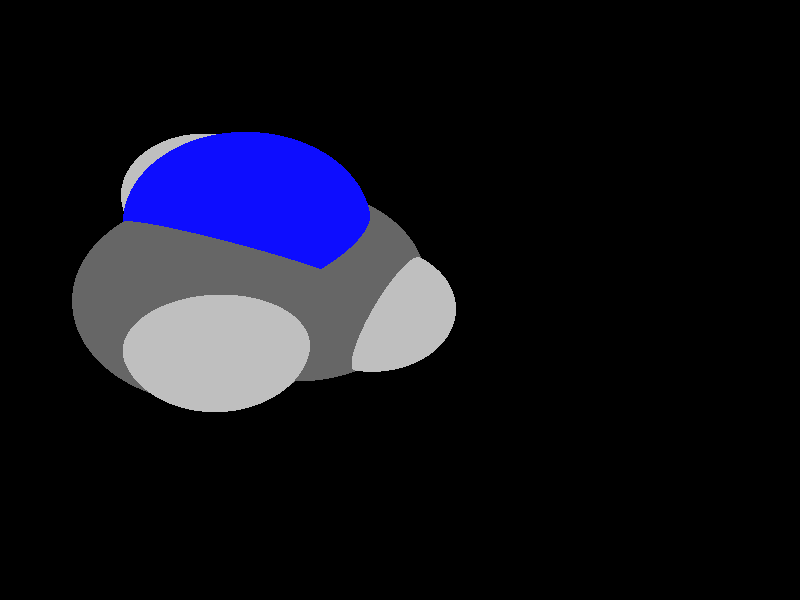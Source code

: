 global_settings {
	ambient_light rgb <0.200000002980232, 0.200000002980232, 0.200000002980232>
	max_trace_level 15
}

background { color rgb <0,0,0> }

camera {
	perspective
	location <-7.56790816138425, -11.2116820310393, 2.402336330856>
	angle 40
	up <0.445237276434663, -0.124097555947616, 0.886771427302928>
	right <0.632696822194514, -0.657184528862287, -0.409637920863068> * 1
	direction <0.633607527463182, 0.743443536276887, -0.214086920455479> }

light_source {
	<4.33611160753497, -31.9191835233289, 11.936605526384>
	color rgb <1, 1, 1>
	fade_distance 47.0763776740644
	fade_power 0
	spotlight
	area_light <20, 0, 0>, <0, 0, 20>, 20, 20
	circular
	orient
	point_at <-4.33611160753497, 31.9191835233289, -11.936605526384>
}

light_source {
	<2.87901205361172, 19.080082031139, 19.8051937921765>
	color rgb <0.300000011920929, 0.300000011920929, 0.300000011920929> shadowless
	fade_distance 47.0763776740644
	fade_power 0
	parallel
	point_at <-2.87901205361172, -19.080082031139, -19.8051937921765>
}

#default {
	finish {ambient 0.5 diffuse 1 specular 0.2 roughness .01 metallic 1}
}

union {
cylinder {
	<-0.30476974957536, 0.613361782162419, 0.389323279652647>, 	<0.164423337911023, 0.431914397080805, 0.864945723149038>, 0.075
	pigment { rgbt <0.400000005960464, 0.400000005960464, 0.400000005960464, 0> }
}
cylinder {
	<0.164423337911023, 0.431914397080805, 0.864945723149038>, 	<0.615317743698289, 0.257543518523473, 1.32201873798883>, 0.075
	pigment { rgbt <0.0500000007450581, 0.0500000007450581, 1, 0> }
}
cylinder {
	<-0.275621002947191, 0.654154300870232, 0.490033611731732>, 	<0.369551431647436, 0.616476003597763, 0.318561878647274>, 0.075
	pigment { rgbt <0.400000005960464, 0.400000005960464, 0.400000005960464, 0> }
}
cylinder {
	<-0.333918496203529, 0.572569263454606, 0.288612947573562>, 	<0.311253938391098, 0.534890966182138, 0.117141214489104>, 0.075
	pigment { rgbt <0.400000005960464, 0.400000005960464, 0.400000005960464, 0> }
}
cylinder {
	<0.369551431647436, 0.616476003597763, 0.318561878647274>, 	<1.01472386624206, 0.578797706325295, 0.147090145562815>, 0.075
	pigment { rgbt <0.400000005960464, 0.400000005960464, 0.400000005960464, 0> }
}
cylinder {
	<0.311253938391098, 0.534890966182138, 0.117141214489104>, 	<0.956426372985726, 0.49721266890967, -0.0543305185953544>, 0.075
	pigment { rgbt <0.400000005960464, 0.400000005960464, 0.400000005960464, 0> }
}
cylinder {
	<0.615317743698289, 0.257543518523473, 1.32201873798883>, 	<0.796764511590163, 0.394985381089549, 0.696884507303647>, 0.075
	pigment { rgbt <0.0500000007450581, 0.0500000007450581, 1, 0> }
}
cylinder {
	<0.796764511590163, 0.394985381089549, 0.696884507303647>, 	<0.985575119613895, 0.538005187617482, 0.0463798134837305>, 0.075
	pigment { rgbt <0.400000005960464, 0.400000005960464, 0.400000005960464, 0> }
}
cylinder {
	<-0.30476974957536, 0.613361782162419, 0.389323279652647>, 	<-0.736001509737127, 0.194333790879219, 0.108164076461738>, 0.075
	pigment { rgbt <0.400000005960464, 0.400000005960464, 0.400000005960464, 0> }
}
cylinder {
	<-0.736001509737127, 0.194333790879219, 0.108164076461738>, 	<-1.00936427529943, -0.0712928654278688, -0.0700659716189679>, 0.075
	pigment { rgbt <0.75, 0.75, 0.75, 0> }
}
cylinder {
	<0.985575119613895, 0.538005187617482, 0.0463798134837305>, 	<1.1726268739418, 0.0828836811140368, -0.399121736583417>, 0.075
	pigment { rgbt <0.400000005960464, 0.400000005960464, 0.400000005960464, 0> }
}
cylinder {
	<1.1726268739418, 0.0828836811140368, -0.399121736583417>, 	<1.29120111299248, -0.205623029251507, -0.681530246917459>, 0.075
	pigment { rgbt <0.75, 0.75, 0.75, 0> }
}
cylinder {
	<0.826104758707743, 1.03983381468226, 1.94338876778725>, 	<0.743007279001923, 0.731435538791311, 1.69842926001746>, 0.075
	pigment { rgbt <0.75, 0.75, 0.75, 0> }
}
cylinder {
	<0.743007279001923, 0.731435538791311, 1.69842926001746>, 	<0.615317743698289, 0.257543518523473, 1.32201873798883>, 0.075
	pigment { rgbt <0.0500000007450581, 0.0500000007450581, 1, 0> }
}
sphere {
	<-0.30476974957536, 0.613361782162419, 0.389323279652647>, 0.4104
	pigment { rgbt <0.400000005960464, 0.400000005960464, 0.400000005960464,0> }
}
sphere {
	<0.615317743698289, 0.257543518523473, 1.32201873798883>, 0.3834
	pigment { rgbt <0.0500000007450581, 0.0500000007450581, 1,0> }
}
sphere {
	<0.985575119613895, 0.538005187617482, 0.0463798134837305>, 0.4104
	pigment { rgbt <0.400000005960464, 0.400000005960464, 0.400000005960464,0> }
}
sphere {
	<-1.00936427529943, -0.0712928654278688, -0.0700659716189679>, 0.1674
	pigment { rgbt <0.75, 0.75, 0.75,0> }
}
sphere {
	<1.29120111299248, -0.205623029251507, -0.681530246917459>, 0.1674
	pigment { rgbt <0.75, 0.75, 0.75,0> }
}
sphere {
	<0.826104758707743, 1.03983381468226, 1.94338876778725>, 0.1674
	pigment { rgbt <0.75, 0.75, 0.75,0> }
}
}
merge {
}
union {
}
merge {
sphere {
	<-0.30476974957536, 0.613361782162419, 0.389323279652647>, 1.69983
	pigment { rgbt <0, 0, 0,0> }
}
sphere {
	<0.615317743698289, 0.257543518523473, 1.32201873798883>, 1.549845
	pigment { rgbt <0, 0, 0,0> }
}
sphere {
	<0.985575119613895, 0.538005187617482, 0.0463798134837305>, 1.69983
	pigment { rgbt <0, 0, 0,0> }
}
sphere {
	<-1.00936427529943, -0.0712928654278688, -0.0700659716189679>, 1.09989
	pigment { rgbt <0, 0, 0,0> }
}
sphere {
	<1.29120111299248, -0.205623029251507, -0.681530246917459>, 1.09989
	pigment { rgbt <0, 0, 0,0> }
}
sphere {
	<0.826104758707743, 1.03983381468226, 1.94338876778725>, 1.09989
	pigment { rgbt <0, 0, 0,0> }
}
sphere {
	<-0.30476974957536, 0.613361782162419, 0.389323279652647>, 1.7
	pigment { rgbt <0.400000005960464, 0.400000005960464, 0.400000005960464,0.350000023841858> }
}
sphere {
	<0.615317743698289, 0.257543518523473, 1.32201873798883>, 1.55
	pigment { rgbt <0.0500000007450581, 0.0500000007450581, 1,0.350000023841858> }
}
sphere {
	<0.985575119613895, 0.538005187617482, 0.0463798134837305>, 1.7
	pigment { rgbt <0.400000005960464, 0.400000005960464, 0.400000005960464,0.350000023841858> }
}
sphere {
	<-1.00936427529943, -0.0712928654278688, -0.0700659716189679>, 1.1
	pigment { rgbt <0.75, 0.75, 0.75,0.350000023841858> }
}
sphere {
	<1.29120111299248, -0.205623029251507, -0.681530246917459>, 1.1
	pigment { rgbt <0.75, 0.75, 0.75,0.350000023841858> }
}
sphere {
	<0.826104758707743, 1.03983381468226, 1.94338876778725>, 1.1
	pigment { rgbt <0.75, 0.75, 0.75,0.350000023841858> }
}
}
